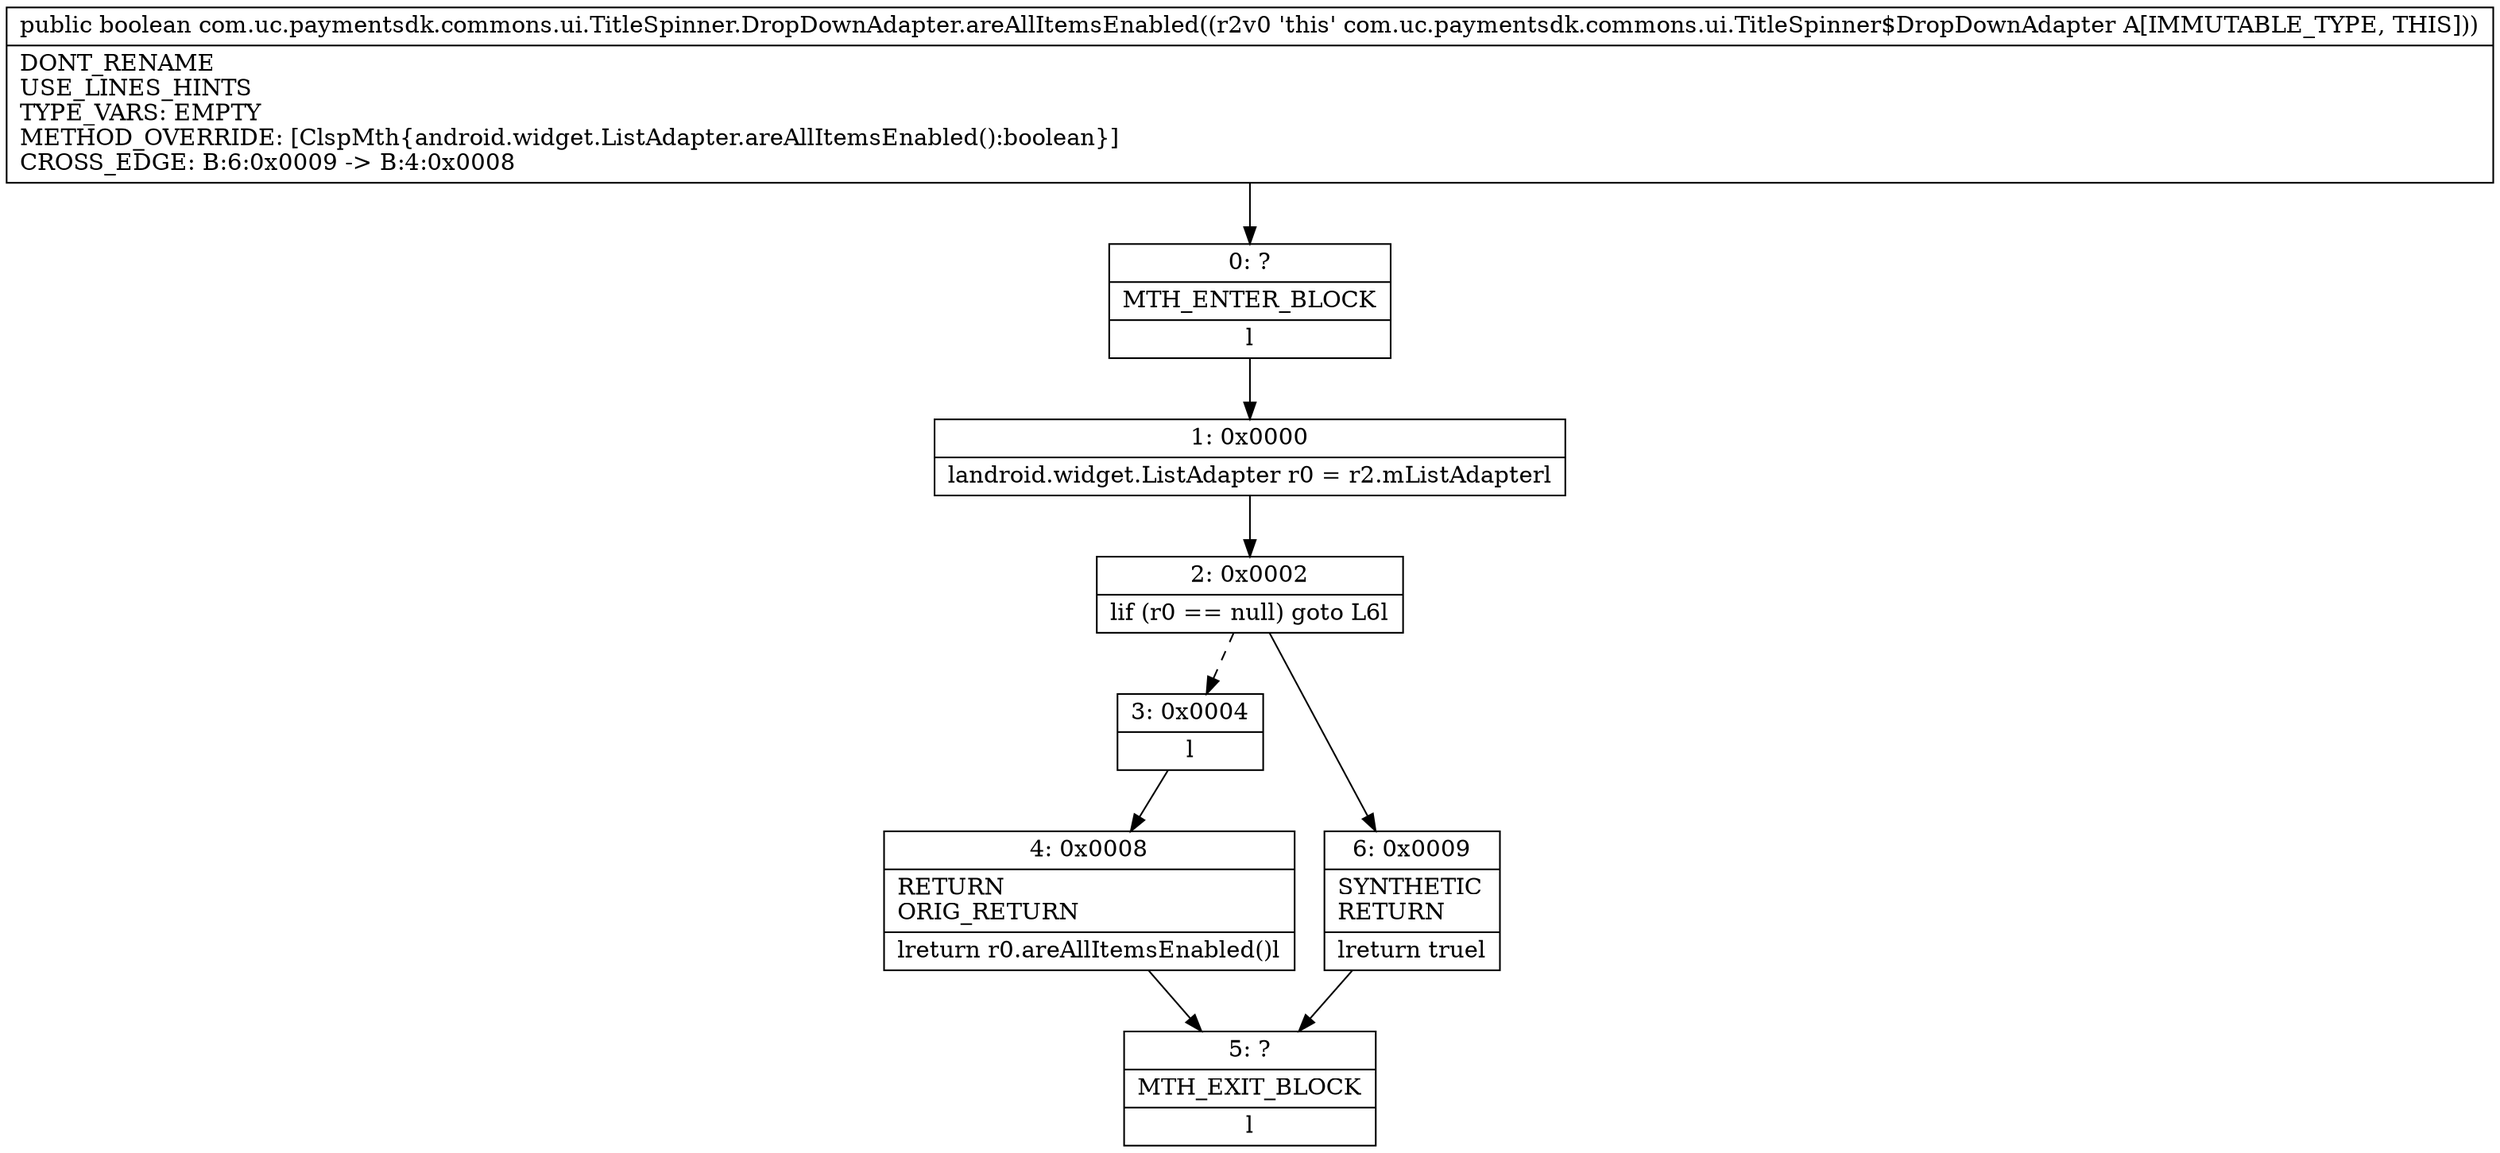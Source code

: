 digraph "CFG forcom.uc.paymentsdk.commons.ui.TitleSpinner.DropDownAdapter.areAllItemsEnabled()Z" {
Node_0 [shape=record,label="{0\:\ ?|MTH_ENTER_BLOCK\l|l}"];
Node_1 [shape=record,label="{1\:\ 0x0000|landroid.widget.ListAdapter r0 = r2.mListAdapterl}"];
Node_2 [shape=record,label="{2\:\ 0x0002|lif (r0 == null) goto L6l}"];
Node_3 [shape=record,label="{3\:\ 0x0004|l}"];
Node_4 [shape=record,label="{4\:\ 0x0008|RETURN\lORIG_RETURN\l|lreturn r0.areAllItemsEnabled()l}"];
Node_5 [shape=record,label="{5\:\ ?|MTH_EXIT_BLOCK\l|l}"];
Node_6 [shape=record,label="{6\:\ 0x0009|SYNTHETIC\lRETURN\l|lreturn truel}"];
MethodNode[shape=record,label="{public boolean com.uc.paymentsdk.commons.ui.TitleSpinner.DropDownAdapter.areAllItemsEnabled((r2v0 'this' com.uc.paymentsdk.commons.ui.TitleSpinner$DropDownAdapter A[IMMUTABLE_TYPE, THIS]))  | DONT_RENAME\lUSE_LINES_HINTS\lTYPE_VARS: EMPTY\lMETHOD_OVERRIDE: [ClspMth\{android.widget.ListAdapter.areAllItemsEnabled():boolean\}]\lCROSS_EDGE: B:6:0x0009 \-\> B:4:0x0008\l}"];
MethodNode -> Node_0;
Node_0 -> Node_1;
Node_1 -> Node_2;
Node_2 -> Node_3[style=dashed];
Node_2 -> Node_6;
Node_3 -> Node_4;
Node_4 -> Node_5;
Node_6 -> Node_5;
}


